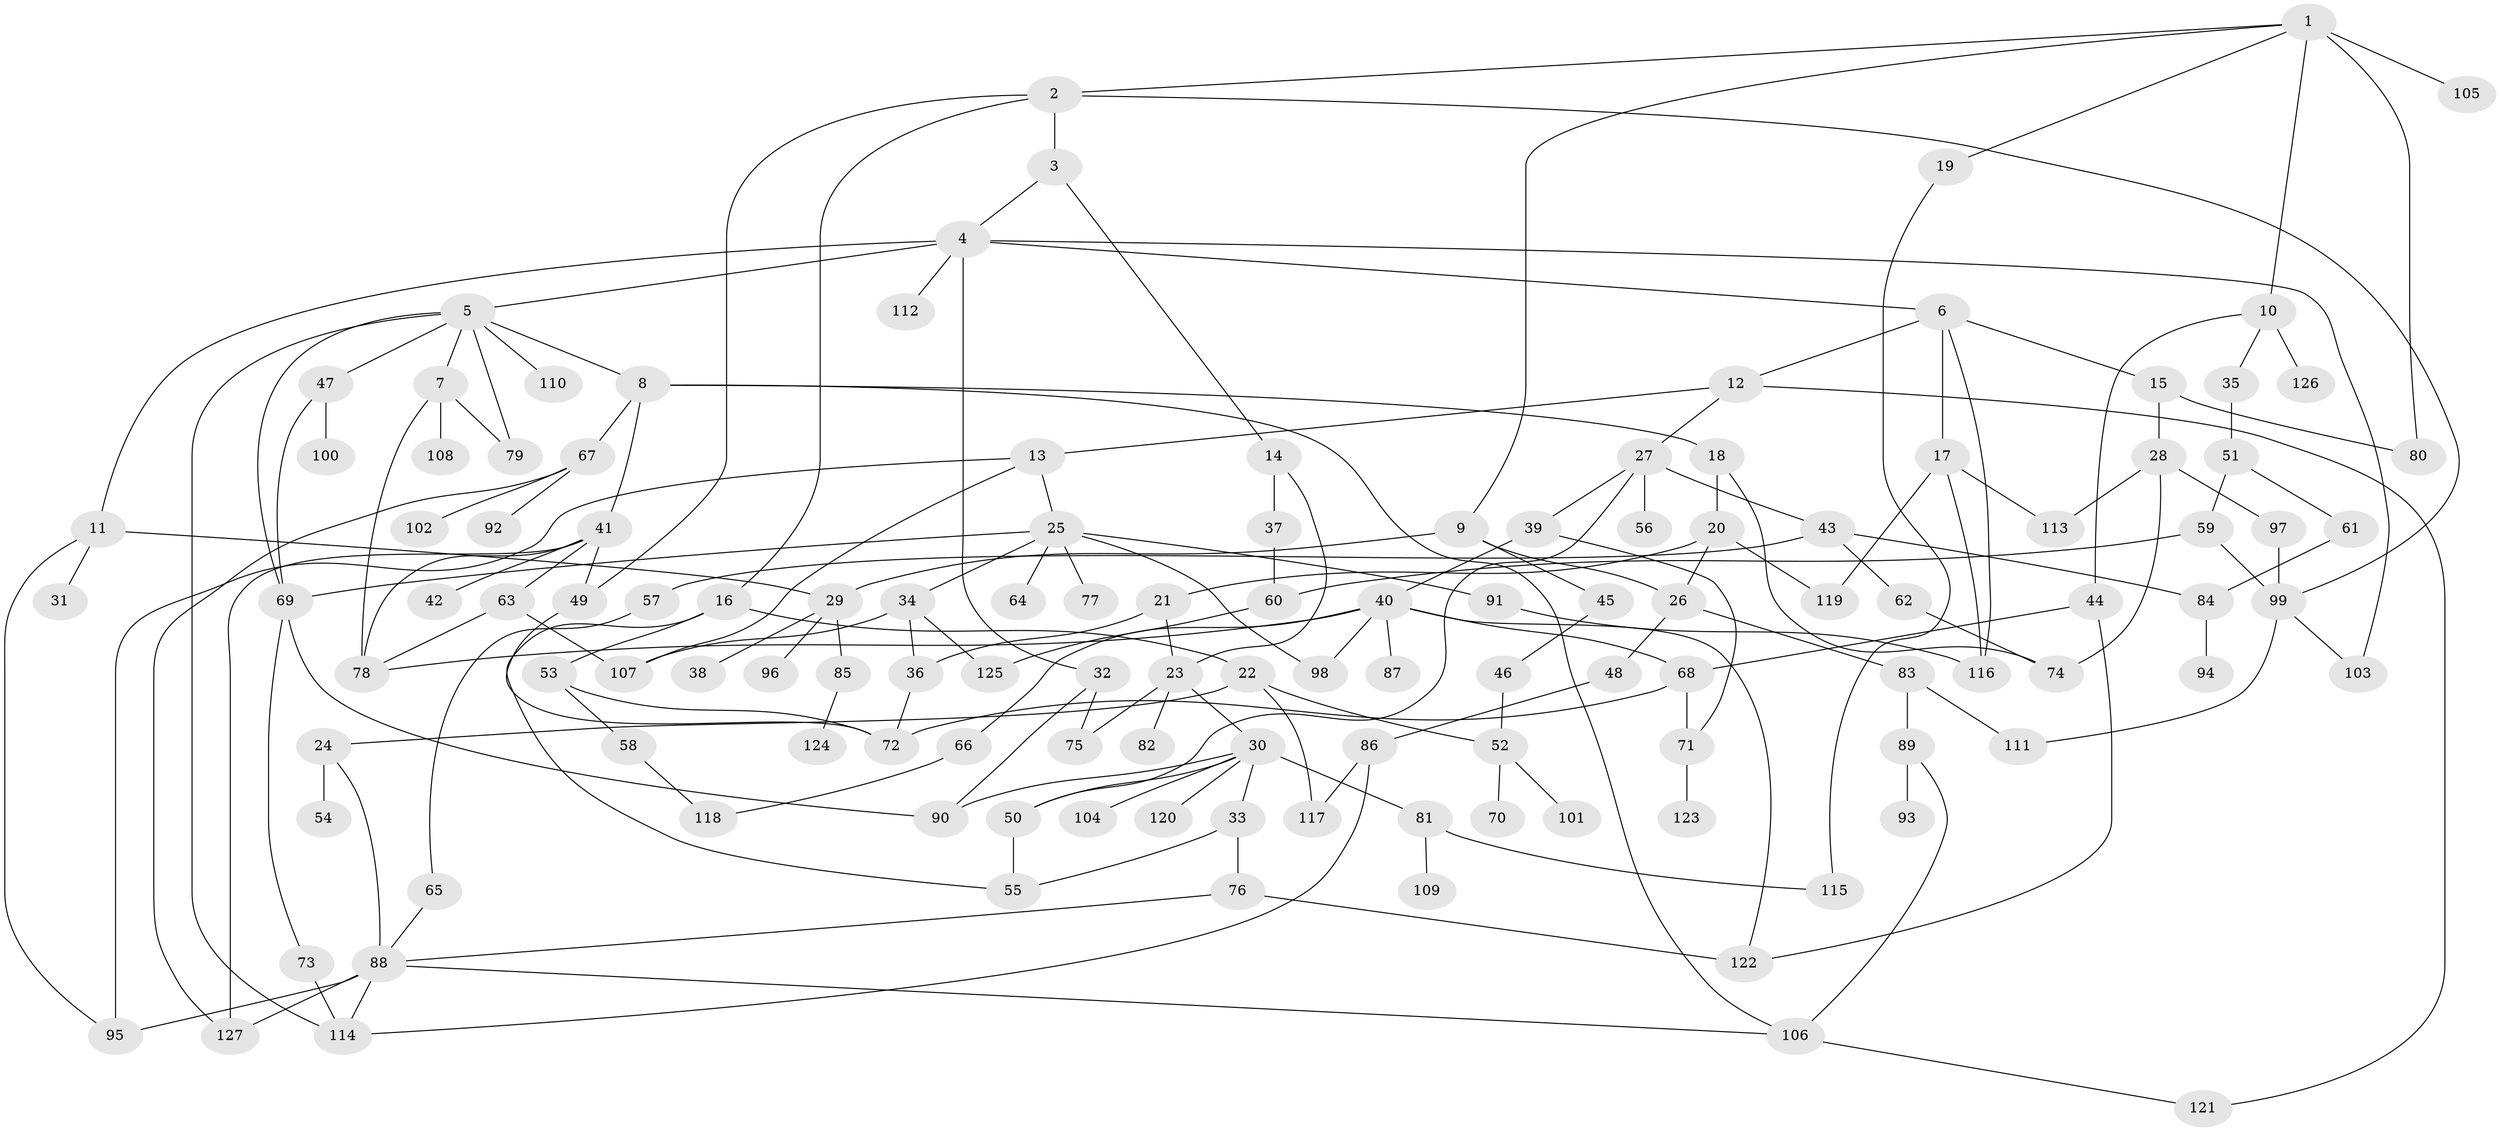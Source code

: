 // coarse degree distribution, {6: 0.07228915662650602, 4: 0.13253012048192772, 9: 0.024096385542168676, 7: 0.03614457831325301, 5: 0.12048192771084337, 3: 0.1686746987951807, 8: 0.012048192771084338, 1: 0.2289156626506024, 2: 0.20481927710843373}
// Generated by graph-tools (version 1.1) at 2025/41/03/06/25 10:41:26]
// undirected, 127 vertices, 183 edges
graph export_dot {
graph [start="1"]
  node [color=gray90,style=filled];
  1;
  2;
  3;
  4;
  5;
  6;
  7;
  8;
  9;
  10;
  11;
  12;
  13;
  14;
  15;
  16;
  17;
  18;
  19;
  20;
  21;
  22;
  23;
  24;
  25;
  26;
  27;
  28;
  29;
  30;
  31;
  32;
  33;
  34;
  35;
  36;
  37;
  38;
  39;
  40;
  41;
  42;
  43;
  44;
  45;
  46;
  47;
  48;
  49;
  50;
  51;
  52;
  53;
  54;
  55;
  56;
  57;
  58;
  59;
  60;
  61;
  62;
  63;
  64;
  65;
  66;
  67;
  68;
  69;
  70;
  71;
  72;
  73;
  74;
  75;
  76;
  77;
  78;
  79;
  80;
  81;
  82;
  83;
  84;
  85;
  86;
  87;
  88;
  89;
  90;
  91;
  92;
  93;
  94;
  95;
  96;
  97;
  98;
  99;
  100;
  101;
  102;
  103;
  104;
  105;
  106;
  107;
  108;
  109;
  110;
  111;
  112;
  113;
  114;
  115;
  116;
  117;
  118;
  119;
  120;
  121;
  122;
  123;
  124;
  125;
  126;
  127;
  1 -- 2;
  1 -- 9;
  1 -- 10;
  1 -- 19;
  1 -- 105;
  1 -- 80;
  2 -- 3;
  2 -- 16;
  2 -- 49;
  2 -- 99;
  3 -- 4;
  3 -- 14;
  4 -- 5;
  4 -- 6;
  4 -- 11;
  4 -- 32;
  4 -- 103;
  4 -- 112;
  5 -- 7;
  5 -- 8;
  5 -- 47;
  5 -- 79;
  5 -- 110;
  5 -- 69;
  5 -- 114;
  6 -- 12;
  6 -- 15;
  6 -- 17;
  6 -- 116;
  7 -- 78;
  7 -- 108;
  7 -- 79;
  8 -- 18;
  8 -- 41;
  8 -- 67;
  8 -- 106;
  9 -- 26;
  9 -- 29;
  9 -- 45;
  10 -- 35;
  10 -- 44;
  10 -- 126;
  11 -- 31;
  11 -- 29;
  11 -- 95;
  12 -- 13;
  12 -- 27;
  12 -- 121;
  13 -- 25;
  13 -- 95;
  13 -- 107;
  14 -- 23;
  14 -- 37;
  15 -- 28;
  15 -- 80;
  16 -- 22;
  16 -- 53;
  16 -- 55;
  17 -- 113;
  17 -- 119;
  17 -- 116;
  18 -- 20;
  18 -- 74;
  19 -- 115;
  20 -- 21;
  20 -- 119;
  20 -- 26;
  21 -- 36;
  21 -- 23;
  22 -- 24;
  22 -- 117;
  22 -- 52;
  23 -- 30;
  23 -- 75;
  23 -- 82;
  24 -- 54;
  24 -- 88;
  25 -- 34;
  25 -- 64;
  25 -- 77;
  25 -- 91;
  25 -- 69;
  25 -- 98;
  26 -- 48;
  26 -- 83;
  27 -- 39;
  27 -- 43;
  27 -- 56;
  27 -- 50;
  28 -- 97;
  28 -- 74;
  28 -- 113;
  29 -- 38;
  29 -- 85;
  29 -- 96;
  30 -- 33;
  30 -- 50;
  30 -- 81;
  30 -- 104;
  30 -- 120;
  30 -- 90;
  32 -- 90;
  32 -- 75;
  33 -- 76;
  33 -- 55;
  34 -- 36;
  34 -- 107;
  34 -- 125;
  35 -- 51;
  36 -- 72;
  37 -- 60;
  39 -- 40;
  39 -- 71;
  40 -- 66;
  40 -- 87;
  40 -- 98;
  40 -- 122;
  40 -- 68;
  40 -- 78;
  41 -- 42;
  41 -- 63;
  41 -- 78;
  41 -- 49;
  41 -- 127;
  43 -- 57;
  43 -- 62;
  43 -- 84;
  44 -- 68;
  44 -- 122;
  45 -- 46;
  46 -- 52;
  47 -- 69;
  47 -- 100;
  48 -- 86;
  49 -- 72;
  50 -- 55;
  51 -- 59;
  51 -- 61;
  52 -- 70;
  52 -- 101;
  53 -- 58;
  53 -- 72;
  57 -- 65;
  58 -- 118;
  59 -- 60;
  59 -- 99;
  60 -- 125;
  61 -- 84;
  62 -- 74;
  63 -- 107;
  63 -- 78;
  65 -- 88;
  66 -- 118;
  67 -- 92;
  67 -- 102;
  67 -- 127;
  68 -- 71;
  68 -- 72;
  69 -- 73;
  69 -- 90;
  71 -- 123;
  73 -- 114;
  76 -- 122;
  76 -- 88;
  81 -- 109;
  81 -- 115;
  83 -- 89;
  83 -- 111;
  84 -- 94;
  85 -- 124;
  86 -- 114;
  86 -- 117;
  88 -- 127;
  88 -- 114;
  88 -- 106;
  88 -- 95;
  89 -- 93;
  89 -- 106;
  91 -- 116;
  97 -- 99;
  99 -- 103;
  99 -- 111;
  106 -- 121;
}

